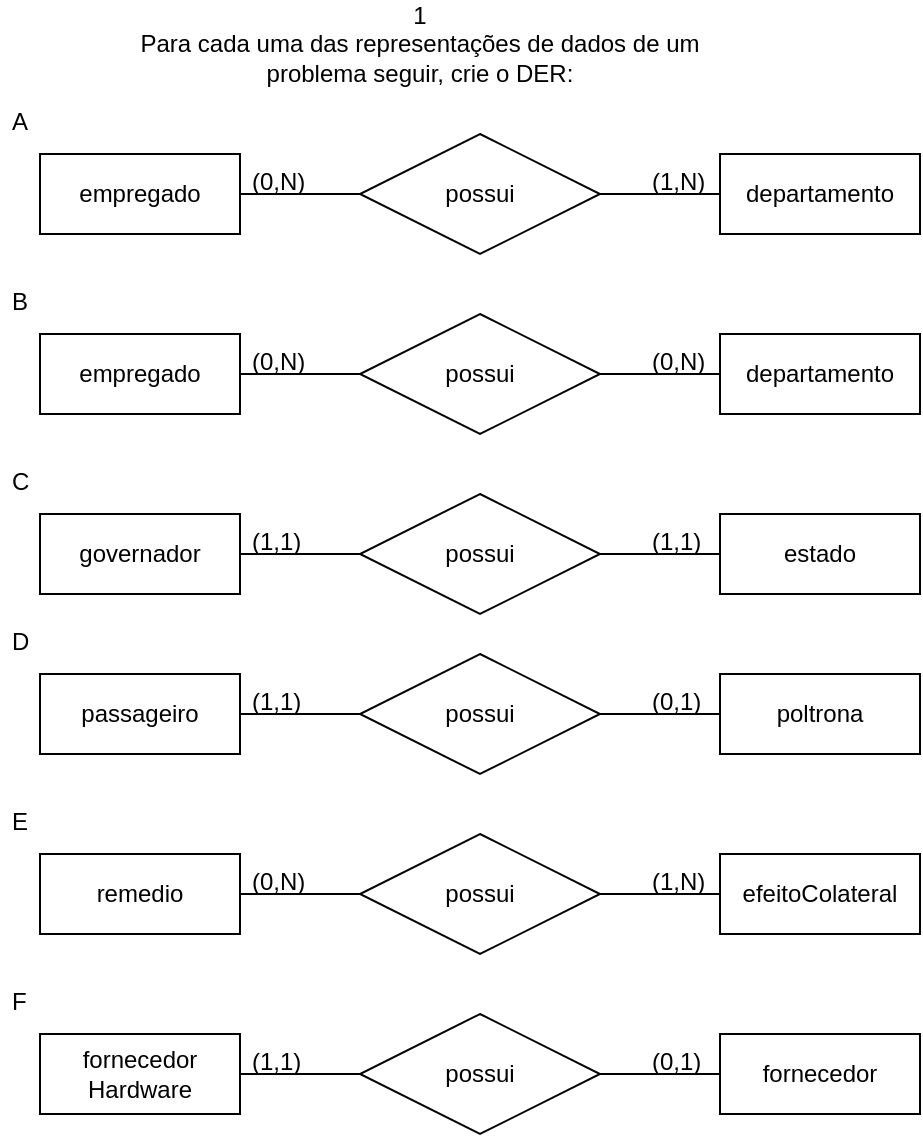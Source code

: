 <mxfile version="21.0.6" type="github">
  <diagram id="R2lEEEUBdFMjLlhIrx00" name="Page-1">
    <mxGraphModel dx="880" dy="462" grid="1" gridSize="10" guides="1" tooltips="1" connect="1" arrows="1" fold="1" page="1" pageScale="1" pageWidth="850" pageHeight="1100" math="0" shadow="0" extFonts="Permanent Marker^https://fonts.googleapis.com/css?family=Permanent+Marker">
      <root>
        <mxCell id="0" />
        <mxCell id="1" parent="0" />
        <mxCell id="YdARfsgj66W7FU9EiuvG-1" value="departamento" style="whiteSpace=wrap;html=1;align=center;" parent="1" vertex="1">
          <mxGeometry x="460" y="89" width="100" height="40" as="geometry" />
        </mxCell>
        <mxCell id="YdARfsgj66W7FU9EiuvG-2" value="empregado" style="whiteSpace=wrap;html=1;align=center;" parent="1" vertex="1">
          <mxGeometry x="120" y="89" width="100" height="40" as="geometry" />
        </mxCell>
        <mxCell id="YdARfsgj66W7FU9EiuvG-3" value="possui" style="shape=rhombus;perimeter=rhombusPerimeter;whiteSpace=wrap;html=1;align=center;" parent="1" vertex="1">
          <mxGeometry x="280" y="79" width="120" height="60" as="geometry" />
        </mxCell>
        <mxCell id="YdARfsgj66W7FU9EiuvG-4" value="" style="endArrow=none;html=1;rounded=0;exitX=1;exitY=0.5;exitDx=0;exitDy=0;entryX=0;entryY=0.5;entryDx=0;entryDy=0;" parent="1" source="YdARfsgj66W7FU9EiuvG-3" target="YdARfsgj66W7FU9EiuvG-1" edge="1">
          <mxGeometry relative="1" as="geometry">
            <mxPoint x="340" y="189" as="sourcePoint" />
            <mxPoint x="500" y="189" as="targetPoint" />
          </mxGeometry>
        </mxCell>
        <mxCell id="YdARfsgj66W7FU9EiuvG-5" value="" style="endArrow=none;html=1;rounded=0;exitX=1;exitY=0.5;exitDx=0;exitDy=0;entryX=0;entryY=0.5;entryDx=0;entryDy=0;" parent="1" source="YdARfsgj66W7FU9EiuvG-2" target="YdARfsgj66W7FU9EiuvG-3" edge="1">
          <mxGeometry relative="1" as="geometry">
            <mxPoint x="340" y="189" as="sourcePoint" />
            <mxPoint x="500" y="189" as="targetPoint" />
          </mxGeometry>
        </mxCell>
        <mxCell id="YdARfsgj66W7FU9EiuvG-6" value="A" style="text;strokeColor=none;fillColor=none;spacingLeft=4;spacingRight=4;overflow=hidden;rotatable=0;points=[[0,0.5],[1,0.5]];portConstraint=eastwest;fontSize=12;whiteSpace=wrap;html=1;" parent="1" vertex="1">
          <mxGeometry x="100" y="59" width="40" height="30" as="geometry" />
        </mxCell>
        <mxCell id="YdARfsgj66W7FU9EiuvG-7" value="(0,N)" style="text;strokeColor=none;fillColor=none;spacingLeft=4;spacingRight=4;overflow=hidden;rotatable=0;points=[[0,0.5],[1,0.5]];portConstraint=eastwest;fontSize=12;whiteSpace=wrap;html=1;" parent="1" vertex="1">
          <mxGeometry x="220" y="89" width="40" height="30" as="geometry" />
        </mxCell>
        <mxCell id="YdARfsgj66W7FU9EiuvG-8" value="(1,N)" style="text;strokeColor=none;fillColor=none;spacingLeft=4;spacingRight=4;overflow=hidden;rotatable=0;points=[[0,0.5],[1,0.5]];portConstraint=eastwest;fontSize=12;whiteSpace=wrap;html=1;" parent="1" vertex="1">
          <mxGeometry x="420" y="89" width="40" height="30" as="geometry" />
        </mxCell>
        <mxCell id="YdARfsgj66W7FU9EiuvG-12" value="departamento" style="whiteSpace=wrap;html=1;align=center;" parent="1" vertex="1">
          <mxGeometry x="460" y="179" width="100" height="40" as="geometry" />
        </mxCell>
        <mxCell id="YdARfsgj66W7FU9EiuvG-13" value="empregado" style="whiteSpace=wrap;html=1;align=center;" parent="1" vertex="1">
          <mxGeometry x="120" y="179" width="100" height="40" as="geometry" />
        </mxCell>
        <mxCell id="YdARfsgj66W7FU9EiuvG-14" value="possui" style="shape=rhombus;perimeter=rhombusPerimeter;whiteSpace=wrap;html=1;align=center;" parent="1" vertex="1">
          <mxGeometry x="280" y="169" width="120" height="60" as="geometry" />
        </mxCell>
        <mxCell id="YdARfsgj66W7FU9EiuvG-15" value="" style="endArrow=none;html=1;rounded=0;exitX=1;exitY=0.5;exitDx=0;exitDy=0;entryX=0;entryY=0.5;entryDx=0;entryDy=0;" parent="1" source="YdARfsgj66W7FU9EiuvG-14" target="YdARfsgj66W7FU9EiuvG-12" edge="1">
          <mxGeometry relative="1" as="geometry">
            <mxPoint x="340" y="279" as="sourcePoint" />
            <mxPoint x="500" y="279" as="targetPoint" />
          </mxGeometry>
        </mxCell>
        <mxCell id="YdARfsgj66W7FU9EiuvG-16" value="" style="endArrow=none;html=1;rounded=0;exitX=1;exitY=0.5;exitDx=0;exitDy=0;entryX=0;entryY=0.5;entryDx=0;entryDy=0;" parent="1" source="YdARfsgj66W7FU9EiuvG-13" target="YdARfsgj66W7FU9EiuvG-14" edge="1">
          <mxGeometry relative="1" as="geometry">
            <mxPoint x="340" y="279" as="sourcePoint" />
            <mxPoint x="500" y="279" as="targetPoint" />
          </mxGeometry>
        </mxCell>
        <mxCell id="YdARfsgj66W7FU9EiuvG-17" value="B" style="text;strokeColor=none;fillColor=none;spacingLeft=4;spacingRight=4;overflow=hidden;rotatable=0;points=[[0,0.5],[1,0.5]];portConstraint=eastwest;fontSize=12;whiteSpace=wrap;html=1;" parent="1" vertex="1">
          <mxGeometry x="100" y="149" width="40" height="30" as="geometry" />
        </mxCell>
        <mxCell id="YdARfsgj66W7FU9EiuvG-18" value="(0,N)" style="text;strokeColor=none;fillColor=none;spacingLeft=4;spacingRight=4;overflow=hidden;rotatable=0;points=[[0,0.5],[1,0.5]];portConstraint=eastwest;fontSize=12;whiteSpace=wrap;html=1;" parent="1" vertex="1">
          <mxGeometry x="220" y="179" width="40" height="30" as="geometry" />
        </mxCell>
        <mxCell id="YdARfsgj66W7FU9EiuvG-19" value="(0,N)" style="text;strokeColor=none;fillColor=none;spacingLeft=4;spacingRight=4;overflow=hidden;rotatable=0;points=[[0,0.5],[1,0.5]];portConstraint=eastwest;fontSize=12;whiteSpace=wrap;html=1;" parent="1" vertex="1">
          <mxGeometry x="420" y="179" width="40" height="30" as="geometry" />
        </mxCell>
        <mxCell id="YdARfsgj66W7FU9EiuvG-20" value="estado" style="whiteSpace=wrap;html=1;align=center;" parent="1" vertex="1">
          <mxGeometry x="460" y="269" width="100" height="40" as="geometry" />
        </mxCell>
        <mxCell id="YdARfsgj66W7FU9EiuvG-21" value="governador" style="whiteSpace=wrap;html=1;align=center;" parent="1" vertex="1">
          <mxGeometry x="120" y="269" width="100" height="40" as="geometry" />
        </mxCell>
        <mxCell id="YdARfsgj66W7FU9EiuvG-22" value="possui" style="shape=rhombus;perimeter=rhombusPerimeter;whiteSpace=wrap;html=1;align=center;" parent="1" vertex="1">
          <mxGeometry x="280" y="259" width="120" height="60" as="geometry" />
        </mxCell>
        <mxCell id="YdARfsgj66W7FU9EiuvG-23" value="" style="endArrow=none;html=1;rounded=0;exitX=1;exitY=0.5;exitDx=0;exitDy=0;entryX=0;entryY=0.5;entryDx=0;entryDy=0;" parent="1" source="YdARfsgj66W7FU9EiuvG-22" target="YdARfsgj66W7FU9EiuvG-20" edge="1">
          <mxGeometry relative="1" as="geometry">
            <mxPoint x="340" y="369" as="sourcePoint" />
            <mxPoint x="500" y="369" as="targetPoint" />
          </mxGeometry>
        </mxCell>
        <mxCell id="YdARfsgj66W7FU9EiuvG-24" value="" style="endArrow=none;html=1;rounded=0;exitX=1;exitY=0.5;exitDx=0;exitDy=0;entryX=0;entryY=0.5;entryDx=0;entryDy=0;" parent="1" source="YdARfsgj66W7FU9EiuvG-21" target="YdARfsgj66W7FU9EiuvG-22" edge="1">
          <mxGeometry relative="1" as="geometry">
            <mxPoint x="340" y="369" as="sourcePoint" />
            <mxPoint x="500" y="369" as="targetPoint" />
          </mxGeometry>
        </mxCell>
        <mxCell id="YdARfsgj66W7FU9EiuvG-25" value="C" style="text;strokeColor=none;fillColor=none;spacingLeft=4;spacingRight=4;overflow=hidden;rotatable=0;points=[[0,0.5],[1,0.5]];portConstraint=eastwest;fontSize=12;whiteSpace=wrap;html=1;" parent="1" vertex="1">
          <mxGeometry x="100" y="239" width="40" height="30" as="geometry" />
        </mxCell>
        <mxCell id="YdARfsgj66W7FU9EiuvG-26" value="(1,1)" style="text;strokeColor=none;fillColor=none;spacingLeft=4;spacingRight=4;overflow=hidden;rotatable=0;points=[[0,0.5],[1,0.5]];portConstraint=eastwest;fontSize=12;whiteSpace=wrap;html=1;" parent="1" vertex="1">
          <mxGeometry x="220" y="269" width="40" height="30" as="geometry" />
        </mxCell>
        <mxCell id="YdARfsgj66W7FU9EiuvG-27" value="(1,1)" style="text;strokeColor=none;fillColor=none;spacingLeft=4;spacingRight=4;overflow=hidden;rotatable=0;points=[[0,0.5],[1,0.5]];portConstraint=eastwest;fontSize=12;whiteSpace=wrap;html=1;" parent="1" vertex="1">
          <mxGeometry x="420" y="269" width="40" height="30" as="geometry" />
        </mxCell>
        <mxCell id="YdARfsgj66W7FU9EiuvG-36" value="poltrona" style="whiteSpace=wrap;html=1;align=center;" parent="1" vertex="1">
          <mxGeometry x="460" y="349" width="100" height="40" as="geometry" />
        </mxCell>
        <mxCell id="YdARfsgj66W7FU9EiuvG-37" value="passageiro" style="whiteSpace=wrap;html=1;align=center;" parent="1" vertex="1">
          <mxGeometry x="120" y="349" width="100" height="40" as="geometry" />
        </mxCell>
        <mxCell id="YdARfsgj66W7FU9EiuvG-38" value="possui" style="shape=rhombus;perimeter=rhombusPerimeter;whiteSpace=wrap;html=1;align=center;" parent="1" vertex="1">
          <mxGeometry x="280" y="339" width="120" height="60" as="geometry" />
        </mxCell>
        <mxCell id="YdARfsgj66W7FU9EiuvG-39" value="" style="endArrow=none;html=1;rounded=0;exitX=1;exitY=0.5;exitDx=0;exitDy=0;entryX=0;entryY=0.5;entryDx=0;entryDy=0;" parent="1" source="YdARfsgj66W7FU9EiuvG-38" target="YdARfsgj66W7FU9EiuvG-36" edge="1">
          <mxGeometry relative="1" as="geometry">
            <mxPoint x="340" y="449" as="sourcePoint" />
            <mxPoint x="500" y="449" as="targetPoint" />
          </mxGeometry>
        </mxCell>
        <mxCell id="YdARfsgj66W7FU9EiuvG-40" value="" style="endArrow=none;html=1;rounded=0;exitX=1;exitY=0.5;exitDx=0;exitDy=0;entryX=0;entryY=0.5;entryDx=0;entryDy=0;" parent="1" source="YdARfsgj66W7FU9EiuvG-37" target="YdARfsgj66W7FU9EiuvG-38" edge="1">
          <mxGeometry relative="1" as="geometry">
            <mxPoint x="340" y="449" as="sourcePoint" />
            <mxPoint x="500" y="449" as="targetPoint" />
          </mxGeometry>
        </mxCell>
        <mxCell id="YdARfsgj66W7FU9EiuvG-41" value="D" style="text;strokeColor=none;fillColor=none;spacingLeft=4;spacingRight=4;overflow=hidden;rotatable=0;points=[[0,0.5],[1,0.5]];portConstraint=eastwest;fontSize=12;whiteSpace=wrap;html=1;" parent="1" vertex="1">
          <mxGeometry x="100" y="319" width="50" height="30" as="geometry" />
        </mxCell>
        <mxCell id="YdARfsgj66W7FU9EiuvG-42" value="(1,1)" style="text;strokeColor=none;fillColor=none;spacingLeft=4;spacingRight=4;overflow=hidden;rotatable=0;points=[[0,0.5],[1,0.5]];portConstraint=eastwest;fontSize=12;whiteSpace=wrap;html=1;" parent="1" vertex="1">
          <mxGeometry x="220" y="349" width="40" height="30" as="geometry" />
        </mxCell>
        <mxCell id="YdARfsgj66W7FU9EiuvG-43" value="(0,1)" style="text;strokeColor=none;fillColor=none;spacingLeft=4;spacingRight=4;overflow=hidden;rotatable=0;points=[[0,0.5],[1,0.5]];portConstraint=eastwest;fontSize=12;whiteSpace=wrap;html=1;" parent="1" vertex="1">
          <mxGeometry x="420" y="349" width="40" height="30" as="geometry" />
        </mxCell>
        <mxCell id="YdARfsgj66W7FU9EiuvG-44" value="efeitoColateral" style="whiteSpace=wrap;html=1;align=center;" parent="1" vertex="1">
          <mxGeometry x="460" y="439" width="100" height="40" as="geometry" />
        </mxCell>
        <mxCell id="YdARfsgj66W7FU9EiuvG-45" value="remedio" style="whiteSpace=wrap;html=1;align=center;" parent="1" vertex="1">
          <mxGeometry x="120" y="439" width="100" height="40" as="geometry" />
        </mxCell>
        <mxCell id="YdARfsgj66W7FU9EiuvG-46" value="possui" style="shape=rhombus;perimeter=rhombusPerimeter;whiteSpace=wrap;html=1;align=center;" parent="1" vertex="1">
          <mxGeometry x="280" y="429" width="120" height="60" as="geometry" />
        </mxCell>
        <mxCell id="YdARfsgj66W7FU9EiuvG-47" value="" style="endArrow=none;html=1;rounded=0;exitX=1;exitY=0.5;exitDx=0;exitDy=0;entryX=0;entryY=0.5;entryDx=0;entryDy=0;" parent="1" source="YdARfsgj66W7FU9EiuvG-46" target="YdARfsgj66W7FU9EiuvG-44" edge="1">
          <mxGeometry relative="1" as="geometry">
            <mxPoint x="340" y="539" as="sourcePoint" />
            <mxPoint x="500" y="539" as="targetPoint" />
          </mxGeometry>
        </mxCell>
        <mxCell id="YdARfsgj66W7FU9EiuvG-48" value="" style="endArrow=none;html=1;rounded=0;exitX=1;exitY=0.5;exitDx=0;exitDy=0;entryX=0;entryY=0.5;entryDx=0;entryDy=0;" parent="1" source="YdARfsgj66W7FU9EiuvG-45" target="YdARfsgj66W7FU9EiuvG-46" edge="1">
          <mxGeometry relative="1" as="geometry">
            <mxPoint x="340" y="539" as="sourcePoint" />
            <mxPoint x="500" y="539" as="targetPoint" />
          </mxGeometry>
        </mxCell>
        <mxCell id="YdARfsgj66W7FU9EiuvG-49" value="E" style="text;strokeColor=none;fillColor=none;spacingLeft=4;spacingRight=4;overflow=hidden;rotatable=0;points=[[0,0.5],[1,0.5]];portConstraint=eastwest;fontSize=12;whiteSpace=wrap;html=1;" parent="1" vertex="1">
          <mxGeometry x="100" y="409" width="40" height="30" as="geometry" />
        </mxCell>
        <mxCell id="YdARfsgj66W7FU9EiuvG-50" value="(0,N)" style="text;strokeColor=none;fillColor=none;spacingLeft=4;spacingRight=4;overflow=hidden;rotatable=0;points=[[0,0.5],[1,0.5]];portConstraint=eastwest;fontSize=12;whiteSpace=wrap;html=1;" parent="1" vertex="1">
          <mxGeometry x="220" y="439" width="40" height="30" as="geometry" />
        </mxCell>
        <mxCell id="YdARfsgj66W7FU9EiuvG-51" value="(1,N)" style="text;strokeColor=none;fillColor=none;spacingLeft=4;spacingRight=4;overflow=hidden;rotatable=0;points=[[0,0.5],[1,0.5]];portConstraint=eastwest;fontSize=12;whiteSpace=wrap;html=1;" parent="1" vertex="1">
          <mxGeometry x="420" y="439" width="40" height="30" as="geometry" />
        </mxCell>
        <mxCell id="YdARfsgj66W7FU9EiuvG-52" value="fornecedor" style="whiteSpace=wrap;html=1;align=center;" parent="1" vertex="1">
          <mxGeometry x="460" y="529" width="100" height="40" as="geometry" />
        </mxCell>
        <mxCell id="YdARfsgj66W7FU9EiuvG-53" value="fornecedor Hardware" style="whiteSpace=wrap;html=1;align=center;" parent="1" vertex="1">
          <mxGeometry x="120" y="529" width="100" height="40" as="geometry" />
        </mxCell>
        <mxCell id="YdARfsgj66W7FU9EiuvG-54" value="possui" style="shape=rhombus;perimeter=rhombusPerimeter;whiteSpace=wrap;html=1;align=center;" parent="1" vertex="1">
          <mxGeometry x="280" y="519" width="120" height="60" as="geometry" />
        </mxCell>
        <mxCell id="YdARfsgj66W7FU9EiuvG-55" value="" style="endArrow=none;html=1;rounded=0;exitX=1;exitY=0.5;exitDx=0;exitDy=0;entryX=0;entryY=0.5;entryDx=0;entryDy=0;" parent="1" source="YdARfsgj66W7FU9EiuvG-54" target="YdARfsgj66W7FU9EiuvG-52" edge="1">
          <mxGeometry relative="1" as="geometry">
            <mxPoint x="340" y="629" as="sourcePoint" />
            <mxPoint x="500" y="629" as="targetPoint" />
          </mxGeometry>
        </mxCell>
        <mxCell id="YdARfsgj66W7FU9EiuvG-56" value="" style="endArrow=none;html=1;rounded=0;exitX=1;exitY=0.5;exitDx=0;exitDy=0;entryX=0;entryY=0.5;entryDx=0;entryDy=0;" parent="1" source="YdARfsgj66W7FU9EiuvG-53" target="YdARfsgj66W7FU9EiuvG-54" edge="1">
          <mxGeometry relative="1" as="geometry">
            <mxPoint x="340" y="629" as="sourcePoint" />
            <mxPoint x="500" y="629" as="targetPoint" />
          </mxGeometry>
        </mxCell>
        <mxCell id="YdARfsgj66W7FU9EiuvG-57" value="F" style="text;strokeColor=none;fillColor=none;spacingLeft=4;spacingRight=4;overflow=hidden;rotatable=0;points=[[0,0.5],[1,0.5]];portConstraint=eastwest;fontSize=12;whiteSpace=wrap;html=1;" parent="1" vertex="1">
          <mxGeometry x="100" y="499" width="40" height="30" as="geometry" />
        </mxCell>
        <mxCell id="YdARfsgj66W7FU9EiuvG-58" value="(1,1)" style="text;strokeColor=none;fillColor=none;spacingLeft=4;spacingRight=4;overflow=hidden;rotatable=0;points=[[0,0.5],[1,0.5]];portConstraint=eastwest;fontSize=12;whiteSpace=wrap;html=1;" parent="1" vertex="1">
          <mxGeometry x="220" y="529" width="40" height="30" as="geometry" />
        </mxCell>
        <mxCell id="YdARfsgj66W7FU9EiuvG-59" value="(0,1)" style="text;strokeColor=none;fillColor=none;spacingLeft=4;spacingRight=4;overflow=hidden;rotatable=0;points=[[0,0.5],[1,0.5]];portConstraint=eastwest;fontSize=12;whiteSpace=wrap;html=1;" parent="1" vertex="1">
          <mxGeometry x="420" y="529" width="40" height="30" as="geometry" />
        </mxCell>
        <mxCell id="lz_mdxryoPL5KlFru-BC-1" value="1 &lt;br&gt;&lt;span dir=&quot;ltr&quot; role=&quot;presentation&quot; style=&quot;left: 14.22%; top: 10.46%; font-size: calc(var(--scale-factor)*11.00px); font-family: sans-serif; transform: scaleX(0.9);&quot;&gt;Para cada uma das representações de dados de um&lt;/span&gt;&lt;br role=&quot;presentation&quot;&gt;&lt;span dir=&quot;ltr&quot; role=&quot;presentation&quot; style=&quot;left: 14.22%; top: 12.24%; font-size: calc(var(--scale-factor)*11.00px); font-family: sans-serif; transform: scaleX(0.914);&quot;&gt;problema seguir, crie o DER:&lt;/span&gt;&lt;br&gt;" style="text;html=1;strokeColor=none;fillColor=none;align=center;verticalAlign=middle;whiteSpace=wrap;rounded=0;" vertex="1" parent="1">
          <mxGeometry x="120" y="19" width="380" height="30" as="geometry" />
        </mxCell>
      </root>
    </mxGraphModel>
  </diagram>
</mxfile>
